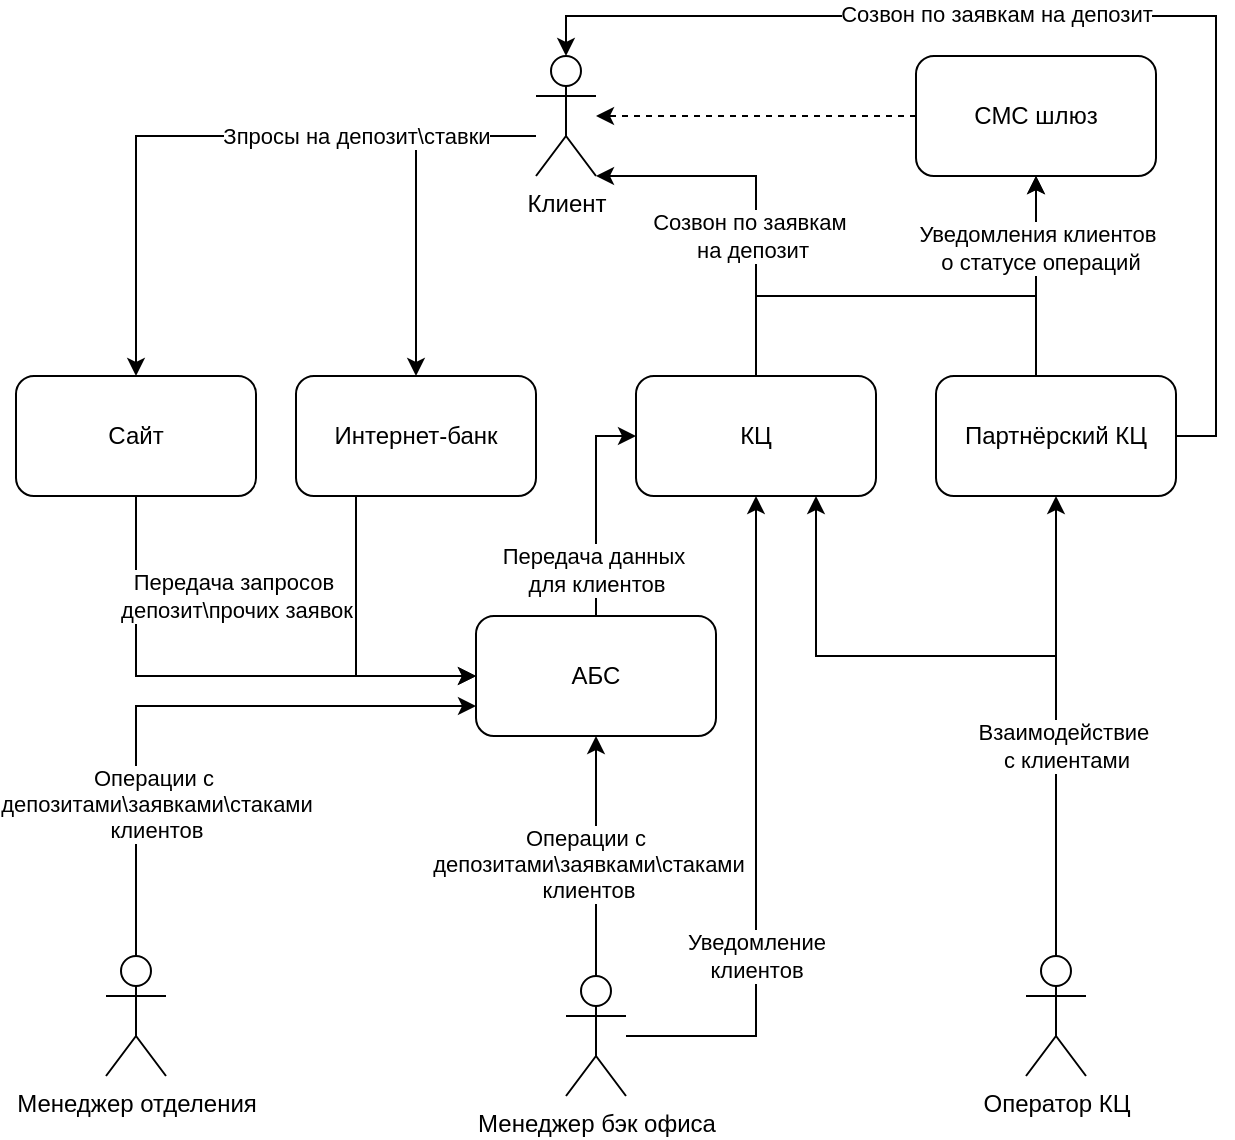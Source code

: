<mxfile version="25.0.1">
  <diagram name="Page-1" id="9iYUXwXK73A32sQJKiQL">
    <mxGraphModel dx="1302" dy="756" grid="1" gridSize="10" guides="1" tooltips="1" connect="1" arrows="1" fold="1" page="1" pageScale="1" pageWidth="850" pageHeight="1100" math="0" shadow="0">
      <root>
        <mxCell id="0" />
        <mxCell id="1" parent="0" />
        <mxCell id="bwMxLQqh5cNuedBowcRA-16" style="edgeStyle=orthogonalEdgeStyle;rounded=0;orthogonalLoop=1;jettySize=auto;html=1;entryX=0.5;entryY=0;entryDx=0;entryDy=0;" edge="1" parent="1" source="bwMxLQqh5cNuedBowcRA-1" target="bwMxLQqh5cNuedBowcRA-8">
          <mxGeometry relative="1" as="geometry">
            <Array as="points">
              <mxPoint x="390" y="140" />
            </Array>
          </mxGeometry>
        </mxCell>
        <mxCell id="bwMxLQqh5cNuedBowcRA-17" style="edgeStyle=orthogonalEdgeStyle;rounded=0;orthogonalLoop=1;jettySize=auto;html=1;entryX=0.5;entryY=0;entryDx=0;entryDy=0;" edge="1" parent="1" source="bwMxLQqh5cNuedBowcRA-1" target="bwMxLQqh5cNuedBowcRA-7">
          <mxGeometry relative="1" as="geometry">
            <Array as="points">
              <mxPoint x="250" y="140" />
            </Array>
          </mxGeometry>
        </mxCell>
        <mxCell id="bwMxLQqh5cNuedBowcRA-39" value="Зпросы на депозит\ставки" style="edgeLabel;html=1;align=center;verticalAlign=middle;resizable=0;points=[];" vertex="1" connectable="0" parent="bwMxLQqh5cNuedBowcRA-17">
          <mxGeometry x="0.018" y="-1" relative="1" as="geometry">
            <mxPoint x="73" y="1" as="offset" />
          </mxGeometry>
        </mxCell>
        <mxCell id="bwMxLQqh5cNuedBowcRA-1" value="Клиент" style="shape=umlActor;verticalLabelPosition=bottom;verticalAlign=top;html=1;outlineConnect=0;" vertex="1" parent="1">
          <mxGeometry x="450" y="100" width="30" height="60" as="geometry" />
        </mxCell>
        <mxCell id="bwMxLQqh5cNuedBowcRA-23" style="edgeStyle=orthogonalEdgeStyle;rounded=0;orthogonalLoop=1;jettySize=auto;html=1;entryX=0.75;entryY=1;entryDx=0;entryDy=0;" edge="1" parent="1" source="bwMxLQqh5cNuedBowcRA-2" target="bwMxLQqh5cNuedBowcRA-9">
          <mxGeometry relative="1" as="geometry">
            <Array as="points">
              <mxPoint x="710" y="400" />
              <mxPoint x="590" y="400" />
            </Array>
          </mxGeometry>
        </mxCell>
        <mxCell id="bwMxLQqh5cNuedBowcRA-24" style="edgeStyle=orthogonalEdgeStyle;rounded=0;orthogonalLoop=1;jettySize=auto;html=1;entryX=0.5;entryY=1;entryDx=0;entryDy=0;" edge="1" parent="1" source="bwMxLQqh5cNuedBowcRA-2" target="bwMxLQqh5cNuedBowcRA-10">
          <mxGeometry relative="1" as="geometry" />
        </mxCell>
        <mxCell id="bwMxLQqh5cNuedBowcRA-29" value="Взаимодействие&amp;nbsp;&lt;div&gt;с клиентами&lt;/div&gt;" style="edgeLabel;html=1;align=center;verticalAlign=middle;resizable=0;points=[];" vertex="1" connectable="0" parent="bwMxLQqh5cNuedBowcRA-24">
          <mxGeometry x="-0.082" y="-5" relative="1" as="geometry">
            <mxPoint as="offset" />
          </mxGeometry>
        </mxCell>
        <mxCell id="bwMxLQqh5cNuedBowcRA-2" value="Оператор КЦ" style="shape=umlActor;verticalLabelPosition=bottom;verticalAlign=top;html=1;outlineConnect=0;" vertex="1" parent="1">
          <mxGeometry x="695" y="550" width="30" height="60" as="geometry" />
        </mxCell>
        <mxCell id="bwMxLQqh5cNuedBowcRA-19" style="edgeStyle=orthogonalEdgeStyle;rounded=0;orthogonalLoop=1;jettySize=auto;html=1;exitX=0.5;exitY=0.5;exitDx=0;exitDy=0;exitPerimeter=0;entryX=0.5;entryY=1;entryDx=0;entryDy=0;" edge="1" parent="1" source="bwMxLQqh5cNuedBowcRA-3" target="bwMxLQqh5cNuedBowcRA-6">
          <mxGeometry relative="1" as="geometry" />
        </mxCell>
        <mxCell id="bwMxLQqh5cNuedBowcRA-28" value="Операции с&amp;nbsp;&lt;div&gt;депозитами\заявками\стаками&lt;div&gt;клиентов&lt;/div&gt;&lt;/div&gt;" style="edgeLabel;html=1;align=center;verticalAlign=middle;resizable=0;points=[];" vertex="1" connectable="0" parent="bwMxLQqh5cNuedBowcRA-19">
          <mxGeometry x="0.152" y="4" relative="1" as="geometry">
            <mxPoint as="offset" />
          </mxGeometry>
        </mxCell>
        <mxCell id="bwMxLQqh5cNuedBowcRA-22" style="edgeStyle=orthogonalEdgeStyle;rounded=0;orthogonalLoop=1;jettySize=auto;html=1;entryX=0.5;entryY=1;entryDx=0;entryDy=0;" edge="1" parent="1" source="bwMxLQqh5cNuedBowcRA-3" target="bwMxLQqh5cNuedBowcRA-9">
          <mxGeometry relative="1" as="geometry" />
        </mxCell>
        <mxCell id="bwMxLQqh5cNuedBowcRA-27" value="Уведомление&lt;div&gt;клиентов&lt;/div&gt;" style="edgeLabel;html=1;align=center;verticalAlign=middle;resizable=0;points=[];" vertex="1" connectable="0" parent="bwMxLQqh5cNuedBowcRA-22">
          <mxGeometry x="-0.162" y="-1" relative="1" as="geometry">
            <mxPoint x="-1" y="35" as="offset" />
          </mxGeometry>
        </mxCell>
        <mxCell id="bwMxLQqh5cNuedBowcRA-3" value="Менеджер бэк офиса" style="shape=umlActor;verticalLabelPosition=bottom;verticalAlign=top;html=1;outlineConnect=0;" vertex="1" parent="1">
          <mxGeometry x="465" y="560" width="30" height="60" as="geometry" />
        </mxCell>
        <mxCell id="bwMxLQqh5cNuedBowcRA-34" value="Операции с&amp;nbsp;&lt;div&gt;депозитами\заявками\стаками&lt;div&gt;клиентов&lt;/div&gt;&lt;/div&gt;" style="edgeStyle=orthogonalEdgeStyle;rounded=0;orthogonalLoop=1;jettySize=auto;html=1;exitX=0.5;exitY=0.5;exitDx=0;exitDy=0;exitPerimeter=0;entryX=0;entryY=0.75;entryDx=0;entryDy=0;" edge="1" parent="1" source="bwMxLQqh5cNuedBowcRA-5" target="bwMxLQqh5cNuedBowcRA-6">
          <mxGeometry x="-0.344" y="-10" relative="1" as="geometry">
            <Array as="points">
              <mxPoint x="250" y="425" />
            </Array>
            <mxPoint as="offset" />
          </mxGeometry>
        </mxCell>
        <mxCell id="bwMxLQqh5cNuedBowcRA-5" value="Менеджер отделения" style="shape=umlActor;verticalLabelPosition=bottom;verticalAlign=top;html=1;outlineConnect=0;" vertex="1" parent="1">
          <mxGeometry x="235" y="550" width="30" height="60" as="geometry" />
        </mxCell>
        <mxCell id="bwMxLQqh5cNuedBowcRA-25" style="edgeStyle=orthogonalEdgeStyle;rounded=0;orthogonalLoop=1;jettySize=auto;html=1;entryX=0;entryY=0.5;entryDx=0;entryDy=0;" edge="1" parent="1" source="bwMxLQqh5cNuedBowcRA-6" target="bwMxLQqh5cNuedBowcRA-9">
          <mxGeometry relative="1" as="geometry" />
        </mxCell>
        <mxCell id="bwMxLQqh5cNuedBowcRA-26" value="Передача данных&amp;nbsp;&lt;div&gt;для клиентов&lt;/div&gt;" style="edgeLabel;html=1;align=center;verticalAlign=middle;resizable=0;points=[];" vertex="1" connectable="0" parent="bwMxLQqh5cNuedBowcRA-25">
          <mxGeometry x="-0.575" relative="1" as="geometry">
            <mxPoint as="offset" />
          </mxGeometry>
        </mxCell>
        <mxCell id="bwMxLQqh5cNuedBowcRA-6" value="АБС" style="rounded=1;whiteSpace=wrap;html=1;" vertex="1" parent="1">
          <mxGeometry x="420" y="380" width="120" height="60" as="geometry" />
        </mxCell>
        <mxCell id="bwMxLQqh5cNuedBowcRA-31" style="edgeStyle=orthogonalEdgeStyle;rounded=0;orthogonalLoop=1;jettySize=auto;html=1;entryX=0;entryY=0.5;entryDx=0;entryDy=0;" edge="1" parent="1" source="bwMxLQqh5cNuedBowcRA-7" target="bwMxLQqh5cNuedBowcRA-6">
          <mxGeometry relative="1" as="geometry">
            <Array as="points">
              <mxPoint x="250" y="410" />
            </Array>
          </mxGeometry>
        </mxCell>
        <mxCell id="bwMxLQqh5cNuedBowcRA-33" value="Передача запросов&amp;nbsp;&lt;div&gt;депозит\прочих заявок&lt;/div&gt;" style="edgeLabel;html=1;align=center;verticalAlign=middle;resizable=0;points=[];" vertex="1" connectable="0" parent="bwMxLQqh5cNuedBowcRA-31">
          <mxGeometry x="-0.585" y="3" relative="1" as="geometry">
            <mxPoint x="47" y="-4" as="offset" />
          </mxGeometry>
        </mxCell>
        <mxCell id="bwMxLQqh5cNuedBowcRA-7" value="Сайт" style="rounded=1;whiteSpace=wrap;html=1;" vertex="1" parent="1">
          <mxGeometry x="190" y="260" width="120" height="60" as="geometry" />
        </mxCell>
        <mxCell id="bwMxLQqh5cNuedBowcRA-32" style="edgeStyle=orthogonalEdgeStyle;rounded=0;orthogonalLoop=1;jettySize=auto;html=1;entryX=0;entryY=0.5;entryDx=0;entryDy=0;" edge="1" parent="1" source="bwMxLQqh5cNuedBowcRA-8" target="bwMxLQqh5cNuedBowcRA-6">
          <mxGeometry relative="1" as="geometry">
            <Array as="points">
              <mxPoint x="360" y="410" />
            </Array>
          </mxGeometry>
        </mxCell>
        <mxCell id="bwMxLQqh5cNuedBowcRA-8" value="Интернет-банк" style="rounded=1;whiteSpace=wrap;html=1;" vertex="1" parent="1">
          <mxGeometry x="330" y="260" width="120" height="60" as="geometry" />
        </mxCell>
        <mxCell id="bwMxLQqh5cNuedBowcRA-15" style="edgeStyle=orthogonalEdgeStyle;rounded=0;orthogonalLoop=1;jettySize=auto;html=1;entryX=0.5;entryY=1;entryDx=0;entryDy=0;" edge="1" parent="1" source="bwMxLQqh5cNuedBowcRA-9" target="bwMxLQqh5cNuedBowcRA-11">
          <mxGeometry relative="1" as="geometry">
            <Array as="points">
              <mxPoint x="560" y="220" />
              <mxPoint x="700" y="220" />
            </Array>
          </mxGeometry>
        </mxCell>
        <mxCell id="bwMxLQqh5cNuedBowcRA-38" style="edgeStyle=orthogonalEdgeStyle;rounded=0;orthogonalLoop=1;jettySize=auto;html=1;" edge="1" parent="1" source="bwMxLQqh5cNuedBowcRA-9" target="bwMxLQqh5cNuedBowcRA-1">
          <mxGeometry relative="1" as="geometry">
            <Array as="points">
              <mxPoint x="560" y="160" />
            </Array>
          </mxGeometry>
        </mxCell>
        <mxCell id="bwMxLQqh5cNuedBowcRA-43" value="&lt;span style=&quot;color: rgba(0, 0, 0, 0); font-family: monospace; font-size: 0px; text-align: start; background-color: rgb(251, 251, 251);&quot;&gt;%3CmxGraphModel%3E%3Croot%3E%3CmxCell%20id%3D%220%22%2F%3E%3CmxCell%20id%3D%221%22%20parent%3D%220%22%2F%3E%3CmxCell%20id%3D%222%22%20value%3D%22%D0%A1%D0%BE%D0%B7%D0%B2%D0%BE%D0%BD%20%D0%BF%D0%BE%20%D0%B7%D0%B0%D1%8F%D0%B2%D0%BA%D0%B0%D0%BC%20%D0%BD%D0%B0%20%D0%B4%D0%B5%D0%BF%D0%BE%D0%B7%D0%B8%D1%82%22%20style%3D%22edgeLabel%3Bhtml%3D1%3Balign%3Dcenter%3BverticalAlign%3Dmiddle%3Bresizable%3D0%3Bpoints%3D%5B%5D%3B%22%20vertex%3D%221%22%20connectable%3D%220%22%20parent%3D%221%22%3E%3CmxGeometry%20x%3D%22680.0%22%20y%3D%2279%22%20as%3D%22geometry%22%2F%3E%3C%2FmxCell%3E%3C%2Froot%3E%3C%2FmxGraphModel%3E&lt;/span&gt;&lt;span style=&quot;color: rgba(0, 0, 0, 0); font-family: monospace; font-size: 0px; text-align: start; background-color: rgb(251, 251, 251);&quot;&gt;%3CmxGraphModel%3E%3Croot%3E%3CmxCell%20id%3D%220%22%2F%3E%3CmxCell%20id%3D%221%22%20parent%3D%220%22%2F%3E%3CmxCell%20id%3D%222%22%20value%3D%22%D0%A1%D0%BE%D0%B7%D0%B2%D0%BE%D0%BD%20%D0%BF%D0%BE%20%D0%B7%D0%B0%D1%8F%D0%B2%D0%BA%D0%B0%D0%BC%20%D0%BD%D0%B0%20%D0%B4%D0%B5%D0%BF%D0%BE%D0%B7%D0%B8%D1%82%22%20style%3D%22edgeLabel%3Bhtml%3D1%3Balign%3Dcenter%3BverticalAlign%3Dmiddle%3Bresizable%3D0%3Bpoints%3D%5B%5D%3B%22%20vertex%3D%221%22%20connectable%3D%220%22%20parent%3D%221%22%3E%3CmxGeometry%20x%3D%22680.0%22%20y%3D%2279%22%20as%3D%22geometry%22%2F%3E%3C%2FmxCell%3E%3C%2Froot%3E%3C%2FmxGraphModel%3E&lt;/span&gt;" style="edgeLabel;html=1;align=center;verticalAlign=middle;resizable=0;points=[];" vertex="1" connectable="0" parent="bwMxLQqh5cNuedBowcRA-38">
          <mxGeometry x="-0.085" relative="1" as="geometry">
            <mxPoint as="offset" />
          </mxGeometry>
        </mxCell>
        <mxCell id="bwMxLQqh5cNuedBowcRA-44" value="Созвон по заявкам&amp;nbsp;&lt;div&gt;на депозит&lt;/div&gt;" style="edgeLabel;html=1;align=center;verticalAlign=middle;resizable=0;points=[];" vertex="1" connectable="0" parent="bwMxLQqh5cNuedBowcRA-38">
          <mxGeometry x="-0.122" y="2" relative="1" as="geometry">
            <mxPoint y="9" as="offset" />
          </mxGeometry>
        </mxCell>
        <mxCell id="bwMxLQqh5cNuedBowcRA-9" value="КЦ" style="rounded=1;whiteSpace=wrap;html=1;" vertex="1" parent="1">
          <mxGeometry x="500" y="260" width="120" height="60" as="geometry" />
        </mxCell>
        <mxCell id="bwMxLQqh5cNuedBowcRA-14" style="edgeStyle=orthogonalEdgeStyle;rounded=0;orthogonalLoop=1;jettySize=auto;html=1;entryX=0.5;entryY=1;entryDx=0;entryDy=0;" edge="1" parent="1" source="bwMxLQqh5cNuedBowcRA-10" target="bwMxLQqh5cNuedBowcRA-11">
          <mxGeometry relative="1" as="geometry">
            <Array as="points">
              <mxPoint x="700" y="240" />
              <mxPoint x="700" y="240" />
            </Array>
          </mxGeometry>
        </mxCell>
        <mxCell id="bwMxLQqh5cNuedBowcRA-42" value="Уведомления клиентов&amp;nbsp;&lt;div&gt;о статусе операций&lt;/div&gt;" style="edgeLabel;html=1;align=center;verticalAlign=middle;resizable=0;points=[];" vertex="1" connectable="0" parent="bwMxLQqh5cNuedBowcRA-14">
          <mxGeometry x="0.28" y="-2" relative="1" as="geometry">
            <mxPoint as="offset" />
          </mxGeometry>
        </mxCell>
        <mxCell id="bwMxLQqh5cNuedBowcRA-10" value="Партнёрский КЦ" style="rounded=1;whiteSpace=wrap;html=1;" vertex="1" parent="1">
          <mxGeometry x="650" y="260" width="120" height="60" as="geometry" />
        </mxCell>
        <mxCell id="bwMxLQqh5cNuedBowcRA-13" style="edgeStyle=orthogonalEdgeStyle;rounded=0;orthogonalLoop=1;jettySize=auto;html=1;dashed=1;" edge="1" parent="1" source="bwMxLQqh5cNuedBowcRA-11" target="bwMxLQqh5cNuedBowcRA-1">
          <mxGeometry relative="1" as="geometry" />
        </mxCell>
        <mxCell id="bwMxLQqh5cNuedBowcRA-11" value="СМС шлюз" style="rounded=1;whiteSpace=wrap;html=1;" vertex="1" parent="1">
          <mxGeometry x="640" y="100" width="120" height="60" as="geometry" />
        </mxCell>
        <mxCell id="bwMxLQqh5cNuedBowcRA-37" style="edgeStyle=orthogonalEdgeStyle;rounded=0;orthogonalLoop=1;jettySize=auto;html=1;entryX=0.5;entryY=0;entryDx=0;entryDy=0;entryPerimeter=0;" edge="1" parent="1" source="bwMxLQqh5cNuedBowcRA-10" target="bwMxLQqh5cNuedBowcRA-1">
          <mxGeometry relative="1" as="geometry">
            <Array as="points">
              <mxPoint x="790" y="290" />
              <mxPoint x="790" y="80" />
              <mxPoint x="465" y="80" />
            </Array>
          </mxGeometry>
        </mxCell>
        <mxCell id="bwMxLQqh5cNuedBowcRA-41" value="Созвон по заявкам на депозит" style="edgeLabel;html=1;align=center;verticalAlign=middle;resizable=0;points=[];" vertex="1" connectable="0" parent="bwMxLQqh5cNuedBowcRA-37">
          <mxGeometry x="0.062" y="-1" relative="1" as="geometry">
            <mxPoint x="-35" as="offset" />
          </mxGeometry>
        </mxCell>
      </root>
    </mxGraphModel>
  </diagram>
</mxfile>
